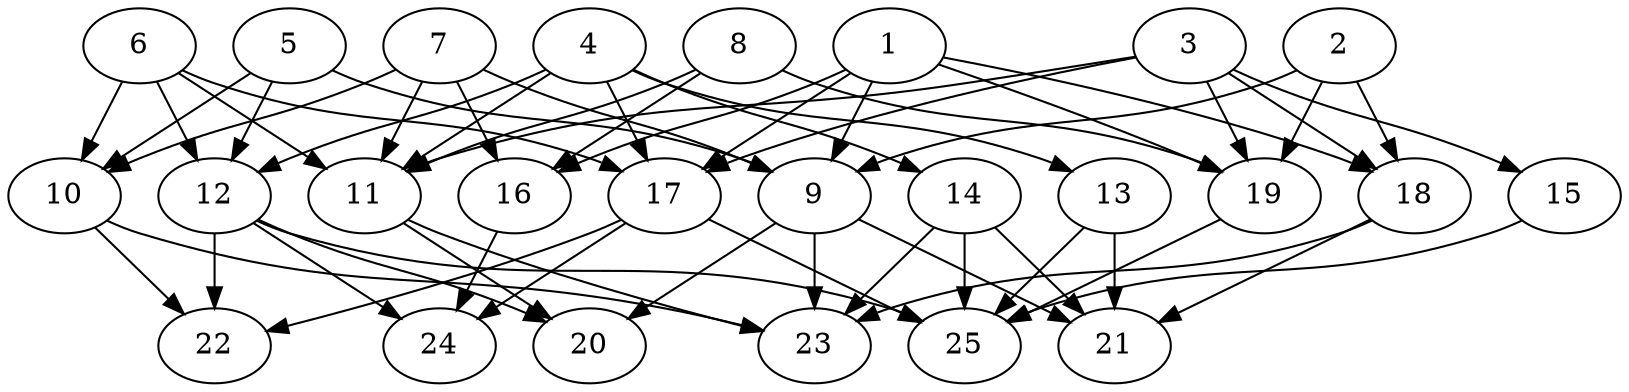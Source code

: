 // DAG (tier=2-normal, mode=data, n=25, ccr=0.425, fat=0.678, density=0.563, regular=0.408, jump=0.105, mindata=2097152, maxdata=16777216)
// DAG automatically generated by daggen at Sun Aug 24 16:33:33 2025
// /home/ermia/Project/Environments/daggen/bin/daggen --dot --ccr 0.425 --fat 0.678 --regular 0.408 --density 0.563 --jump 0.105 --mindata 2097152 --maxdata 16777216 -n 25 
digraph G {
  1 [size="14919596182213814", alpha="0.20", expect_size="7459798091106907"]
  1 -> 9 [size ="755319667949568"]
  1 -> 16 [size ="755319667949568"]
  1 -> 17 [size ="755319667949568"]
  1 -> 18 [size ="755319667949568"]
  1 -> 19 [size ="755319667949568"]
  2 [size="1192731413295057408", alpha="0.10", expect_size="596365706647528704"]
  2 -> 9 [size ="715579266695168"]
  2 -> 18 [size ="715579266695168"]
  2 -> 19 [size ="715579266695168"]
  3 [size="8337044889959399", alpha="0.08", expect_size="4168522444979699"]
  3 -> 11 [size ="296079954280448"]
  3 -> 15 [size ="296079954280448"]
  3 -> 17 [size ="296079954280448"]
  3 -> 18 [size ="296079954280448"]
  3 -> 19 [size ="296079954280448"]
  4 [size="124161238116736624", alpha="0.14", expect_size="62080619058368312"]
  4 -> 11 [size ="2068761729302528"]
  4 -> 12 [size ="2068761729302528"]
  4 -> 13 [size ="2068761729302528"]
  4 -> 14 [size ="2068761729302528"]
  4 -> 17 [size ="2068761729302528"]
  5 [size="3103827757037884416", alpha="0.01", expect_size="1551913878518942208"]
  5 -> 9 [size ="1878890117070848"]
  5 -> 10 [size ="1878890117070848"]
  5 -> 12 [size ="1878890117070848"]
  6 [size="2592220261998657536000", alpha="0.02", expect_size="1296110130999328768000"]
  6 -> 10 [size ="1509632560332800"]
  6 -> 11 [size ="1509632560332800"]
  6 -> 12 [size ="1509632560332800"]
  6 -> 17 [size ="1509632560332800"]
  7 [size="22547196646829284", alpha="0.13", expect_size="11273598323414642"]
  7 -> 9 [size ="654791462092800"]
  7 -> 10 [size ="654791462092800"]
  7 -> 11 [size ="654791462092800"]
  7 -> 16 [size ="654791462092800"]
  8 [size="21655301393641111552", alpha="0.11", expect_size="10827650696820555776"]
  8 -> 11 [size ="62153579036672"]
  8 -> 16 [size ="62153579036672"]
  8 -> 19 [size ="62153579036672"]
  9 [size="1300516231866013696", alpha="0.07", expect_size="650258115933006848"]
  9 -> 20 [size ="1755686069338112"]
  9 -> 21 [size ="1755686069338112"]
  9 -> 23 [size ="1755686069338112"]
  10 [size="2005603119887993600", alpha="0.18", expect_size="1002801559943996800"]
  10 -> 22 [size ="1040836007559168"]
  10 -> 23 [size ="1040836007559168"]
  11 [size="123547217192690688", alpha="0.18", expect_size="61773608596345344"]
  11 -> 20 [size ="2062706370674688"]
  11 -> 23 [size ="2062706370674688"]
  12 [size="3148414354186177609728", alpha="0.15", expect_size="1574207177093088804864"]
  12 -> 20 [size ="1718506752049152"]
  12 -> 22 [size ="1718506752049152"]
  12 -> 24 [size ="1718506752049152"]
  12 -> 25 [size ="1718506752049152"]
  13 [size="429042333043139200", alpha="0.09", expect_size="214521166521569600"]
  13 -> 21 [size ="1122746067058688"]
  13 -> 25 [size ="1122746067058688"]
  14 [size="289985944866447680", alpha="0.16", expect_size="144992972433223840"]
  14 -> 21 [size ="386521421053952"]
  14 -> 23 [size ="386521421053952"]
  14 -> 25 [size ="386521421053952"]
  15 [size="1304360480791653120", alpha="0.13", expect_size="652180240395826560"]
  15 -> 25 [size ="1013545709862912"]
  16 [size="1678269917340988", alpha="0.17", expect_size="839134958670494"]
  16 -> 24 [size ="37205456191488"]
  17 [size="3783088326589723136", alpha="0.09", expect_size="1891544163294861568"]
  17 -> 22 [size ="1524297315123200"]
  17 -> 24 [size ="1524297315123200"]
  17 -> 25 [size ="1524297315123200"]
  18 [size="284759326869581312", alpha="0.07", expect_size="142379663434790656"]
  18 -> 21 [size ="475641623347200"]
  18 -> 23 [size ="475641623347200"]
  19 [size="1930844328003125", alpha="0.17", expect_size="965422164001562"]
  19 -> 25 [size ="44298594680832"]
  20 [size="2864410878272147030016", alpha="0.10", expect_size="1432205439136073515008"]
  21 [size="55477700312629184", alpha="0.04", expect_size="27738850156314592"]
  22 [size="31922117929427928", alpha="0.04", expect_size="15961058964713964"]
  23 [size="2686790983128015872", alpha="0.17", expect_size="1343395491564007936"]
  24 [size="63399774249409314816", alpha="0.19", expect_size="31699887124704657408"]
  25 [size="5515020900088991744", alpha="0.06", expect_size="2757510450044495872"]
}